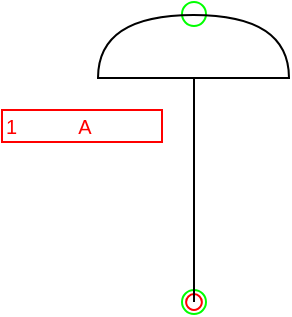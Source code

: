 <mxfile compressed="false" version="20.3.0" type="device">
  <diagram name="PA008A" id="ir_UwXEa_cwXEH2wF1wZ">
    <mxGraphModel dx="981" dy="674" grid="1" gridSize="2" guides="1" tooltips="1" connect="1" arrows="1" fold="1" page="1" pageScale="1" pageWidth="1169" pageHeight="827" math="0" shadow="0">
      <root>
        <mxCell id="BEWwOQczyJ-714RrXKeb-0" />
        <mxCell id="BEWwOQczyJ-714RrXKeb-124" value="Connection" style="" parent="BEWwOQczyJ-714RrXKeb-0" />
        <object label="Connection" PipingConnector="N" LabelConnector="N" SignalConnector="N" Direction="270" AuxiliaryConnector="Y" id="BEWwOQczyJ-714RrXKeb-125">
          <mxCell style="vsdxID=1407;fillColor=none;gradientColor=none;shape=stencil(rVFbDsIgEDwNnyQU4glqvcfGblsilmZBS28vZGMsxg9j/JvZmX1kR5g2TLCg0CpE8hdcbR8nYY5CaztPSDZmJEwnTDt4wpH8be6ZL1CcBV39vUxI3KdKh1YbswPTEzuBzlmiVGmKau9zUKM+jlJJQrJBko8QrZ+rrQ5oRJnXyMHBWElhRVx25ebnw/5zVvPFWRm83jxY5zilvf4eSy5xpKZ7AA==);strokeColor=#00FF00;strokeWidth=1;points=[[0.5,0.5,0,0,0]];labelBackgroundColor=none;rounded=0;html=1;whiteSpace=wrap;aspect=fixed;noLabel=1;snapToPoint=1;container=0;fontSize=16;" parent="BEWwOQczyJ-714RrXKeb-124" vertex="1">
            <mxGeometry x="378" y="378" width="12" height="12" as="geometry" />
          </mxCell>
        </object>
        <object label="Connection" PipingConnector="N" LabelConnector="N" SignalConnector="Y" Direction="90" id="BEWwOQczyJ-714RrXKeb-126">
          <mxCell style="vsdxID=1407;fillColor=none;gradientColor=none;shape=stencil(rVFbDsIgEDwNnyQU4glqvcfGblsilmZBS28vZGMsxg9j/JvZmX1kR5g2TLCg0CpE8hdcbR8nYY5CaztPSDZmJEwnTDt4wpH8be6ZL1CcBV39vUxI3KdKh1YbswPTEzuBzlmiVGmKau9zUKM+jlJJQrJBko8QrZ+rrQ5oRJnXyMHBWElhRVx25ebnw/5zVvPFWRm83jxY5zilvf4eSy5xpKZ7AA==);strokeColor=#00FF00;strokeWidth=1;points=[[0.5,0.5,0,0,0]];labelBackgroundColor=none;rounded=0;html=1;whiteSpace=wrap;aspect=fixed;noLabel=1;snapToPoint=1;container=0;fontSize=16;" parent="BEWwOQczyJ-714RrXKeb-124" vertex="1">
            <mxGeometry x="378" y="234" width="12" height="12" as="geometry" />
          </mxCell>
        </object>
        <mxCell id="BEWwOQczyJ-714RrXKeb-131" value="Label" style="" parent="BEWwOQczyJ-714RrXKeb-0" />
        <object label="%LabelLines%&amp;nbsp; &amp;nbsp; &amp;nbsp; &amp;nbsp; &amp;nbsp; &amp;nbsp;%LabelIndex%" placeholders="1" LabelLines="1" LabelIndex="A" id="dnt_Vx81_Dw-NQG4vz2W-0">
          <mxCell style="rounded=0;whiteSpace=wrap;html=1;fillColor=none;strokeColor=#FF0000;fontColor=#FF0000;fontSize=10;align=left;" parent="BEWwOQczyJ-714RrXKeb-131" vertex="1">
            <mxGeometry x="288" y="288" width="80" height="16" as="geometry" />
          </mxCell>
        </object>
        <mxCell id="BEWwOQczyJ-714RrXKeb-134" value="Origo" style="locked=1;" parent="BEWwOQczyJ-714RrXKeb-0" />
        <object label="origo" id="BEWwOQczyJ-714RrXKeb-135">
          <mxCell style="vsdxID=1407;fillColor=none;gradientColor=none;shape=stencil(rVFbDsIgEDwNnyQU4glqvcfGblsilmZBS28vZGMsxg9j/JvZmX1kR5g2TLCg0CpE8hdcbR8nYY5CaztPSDZmJEwnTDt4wpH8be6ZL1CcBV39vUxI3KdKh1YbswPTEzuBzlmiVGmKau9zUKM+jlJJQrJBko8QrZ+rrQ5oRJnXyMHBWElhRVx25ebnw/5zVvPFWRm83jxY5zilvf4eSy5xpKZ7AA==);strokeColor=#ff0000;strokeWidth=1;points=[[0.5,0.5,0,0,0]];labelBackgroundColor=none;rounded=0;html=1;whiteSpace=wrap;aspect=fixed;noLabel=1;snapToPoint=1;" parent="BEWwOQczyJ-714RrXKeb-134" vertex="1">
            <mxGeometry x="380.06" y="380.06" width="7.874" height="7.87" as="geometry" />
          </mxCell>
        </object>
        <object label="Symbol" Width="6" Height="11" UoM="mm" id="BEWwOQczyJ-714RrXKeb-136">
          <mxCell style="" parent="BEWwOQczyJ-714RrXKeb-0" />
        </object>
        <mxCell id="BEWwOQczyJ-714RrXKeb-138" value="" style="endArrow=none;html=1;rounded=0;" parent="BEWwOQczyJ-714RrXKeb-136" edge="1">
          <mxGeometry width="50" height="50" relative="1" as="geometry">
            <mxPoint x="384" y="384" as="sourcePoint" />
            <mxPoint x="384" y="272" as="targetPoint" />
          </mxGeometry>
        </mxCell>
        <mxCell id="usJmNED7wF7PS3l4gfnT-8" value="" style="shape=or;whiteSpace=wrap;html=1;fillColor=none;rotation=-90;" vertex="1" parent="BEWwOQczyJ-714RrXKeb-136">
          <mxGeometry x="368" y="208.5" width="31.5" height="95.5" as="geometry" />
        </mxCell>
      </root>
    </mxGraphModel>
  </diagram>
</mxfile>
